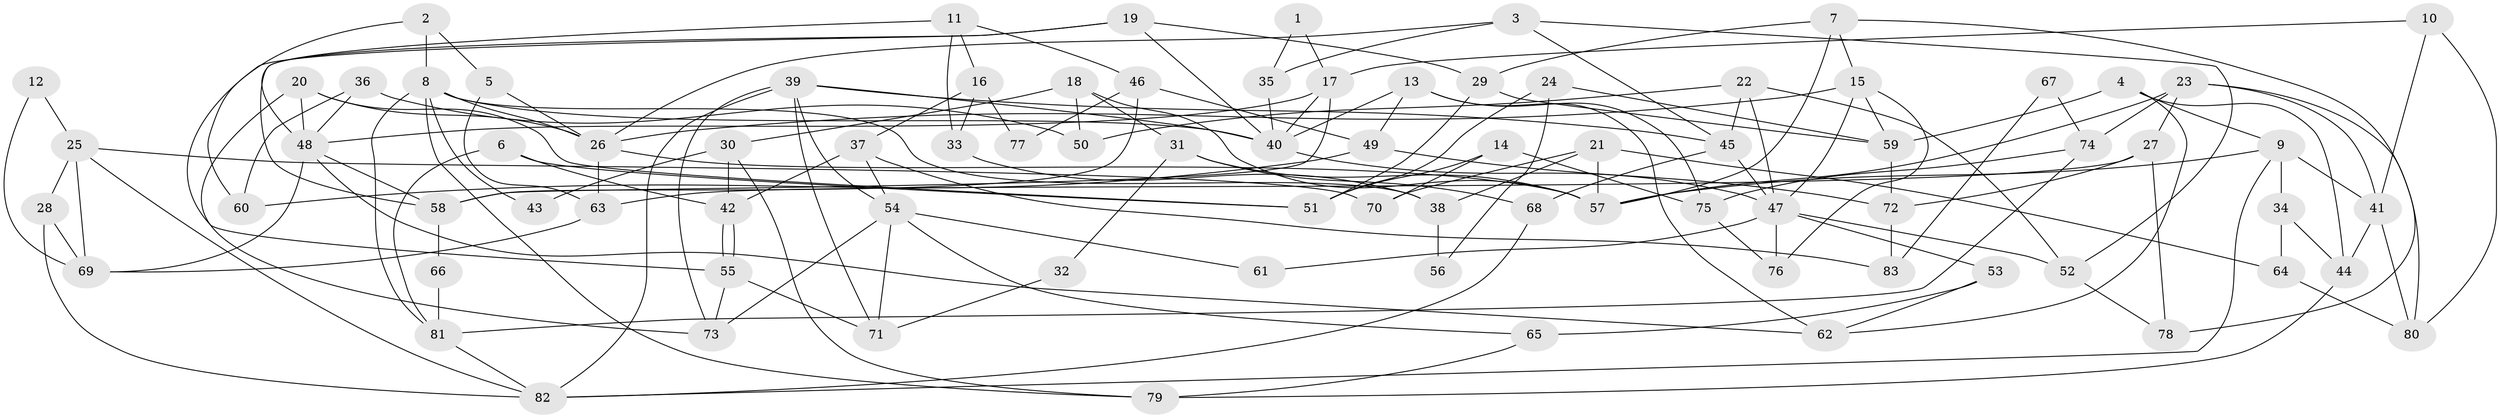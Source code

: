 // coarse degree distribution, {3: 0.14285714285714285, 7: 0.08163265306122448, 6: 0.16326530612244897, 5: 0.1836734693877551, 8: 0.04081632653061224, 9: 0.04081632653061224, 2: 0.061224489795918366, 10: 0.02040816326530612, 4: 0.2653061224489796}
// Generated by graph-tools (version 1.1) at 2025/41/03/06/25 10:41:53]
// undirected, 83 vertices, 166 edges
graph export_dot {
graph [start="1"]
  node [color=gray90,style=filled];
  1;
  2;
  3;
  4;
  5;
  6;
  7;
  8;
  9;
  10;
  11;
  12;
  13;
  14;
  15;
  16;
  17;
  18;
  19;
  20;
  21;
  22;
  23;
  24;
  25;
  26;
  27;
  28;
  29;
  30;
  31;
  32;
  33;
  34;
  35;
  36;
  37;
  38;
  39;
  40;
  41;
  42;
  43;
  44;
  45;
  46;
  47;
  48;
  49;
  50;
  51;
  52;
  53;
  54;
  55;
  56;
  57;
  58;
  59;
  60;
  61;
  62;
  63;
  64;
  65;
  66;
  67;
  68;
  69;
  70;
  71;
  72;
  73;
  74;
  75;
  76;
  77;
  78;
  79;
  80;
  81;
  82;
  83;
  1 -- 17;
  1 -- 35;
  2 -- 8;
  2 -- 5;
  2 -- 60;
  3 -- 26;
  3 -- 52;
  3 -- 35;
  3 -- 45;
  4 -- 62;
  4 -- 9;
  4 -- 44;
  4 -- 59;
  5 -- 26;
  5 -- 63;
  6 -- 42;
  6 -- 81;
  6 -- 51;
  7 -- 78;
  7 -- 29;
  7 -- 15;
  7 -- 57;
  8 -- 40;
  8 -- 81;
  8 -- 26;
  8 -- 38;
  8 -- 43;
  8 -- 79;
  9 -- 41;
  9 -- 57;
  9 -- 34;
  9 -- 82;
  10 -- 80;
  10 -- 17;
  10 -- 41;
  11 -- 48;
  11 -- 46;
  11 -- 16;
  11 -- 33;
  12 -- 69;
  12 -- 25;
  13 -- 40;
  13 -- 75;
  13 -- 49;
  13 -- 62;
  14 -- 51;
  14 -- 70;
  14 -- 75;
  15 -- 26;
  15 -- 47;
  15 -- 59;
  15 -- 76;
  16 -- 37;
  16 -- 33;
  16 -- 77;
  17 -- 58;
  17 -- 40;
  17 -- 48;
  18 -- 57;
  18 -- 31;
  18 -- 30;
  18 -- 50;
  19 -- 29;
  19 -- 40;
  19 -- 55;
  19 -- 58;
  20 -- 73;
  20 -- 26;
  20 -- 48;
  20 -- 51;
  21 -- 57;
  21 -- 38;
  21 -- 64;
  21 -- 70;
  22 -- 45;
  22 -- 47;
  22 -- 50;
  22 -- 52;
  23 -- 80;
  23 -- 27;
  23 -- 41;
  23 -- 57;
  23 -- 74;
  24 -- 59;
  24 -- 51;
  24 -- 56;
  25 -- 82;
  25 -- 69;
  25 -- 28;
  25 -- 70;
  26 -- 57;
  26 -- 63;
  27 -- 63;
  27 -- 72;
  27 -- 78;
  28 -- 82;
  28 -- 69;
  29 -- 59;
  29 -- 51;
  30 -- 79;
  30 -- 42;
  30 -- 43;
  31 -- 57;
  31 -- 68;
  31 -- 32;
  32 -- 71;
  33 -- 38;
  34 -- 44;
  34 -- 64;
  35 -- 40;
  36 -- 48;
  36 -- 50;
  36 -- 60;
  37 -- 54;
  37 -- 42;
  37 -- 83;
  38 -- 56;
  39 -- 45;
  39 -- 73;
  39 -- 40;
  39 -- 54;
  39 -- 71;
  39 -- 82;
  40 -- 47;
  41 -- 44;
  41 -- 80;
  42 -- 55;
  42 -- 55;
  44 -- 79;
  45 -- 47;
  45 -- 68;
  46 -- 58;
  46 -- 49;
  46 -- 77;
  47 -- 53;
  47 -- 52;
  47 -- 61;
  47 -- 76;
  48 -- 58;
  48 -- 62;
  48 -- 69;
  49 -- 60;
  49 -- 72;
  52 -- 78;
  53 -- 62;
  53 -- 65;
  54 -- 71;
  54 -- 61;
  54 -- 65;
  54 -- 73;
  55 -- 71;
  55 -- 73;
  58 -- 66;
  59 -- 72;
  63 -- 69;
  64 -- 80;
  65 -- 79;
  66 -- 81;
  67 -- 83;
  67 -- 74;
  68 -- 82;
  72 -- 83;
  74 -- 75;
  74 -- 81;
  75 -- 76;
  81 -- 82;
}
